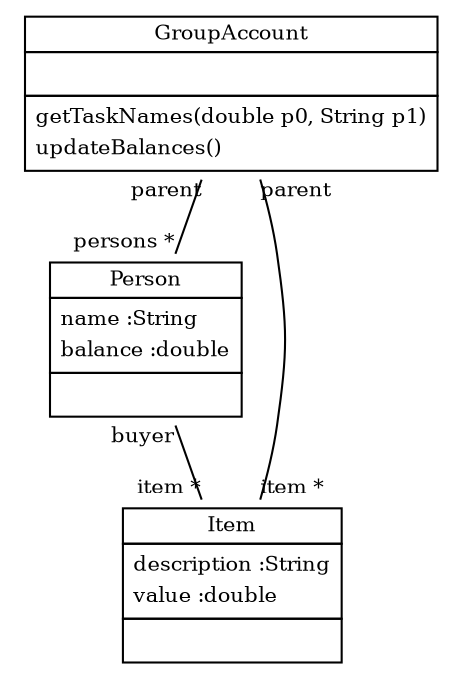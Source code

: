 
 digraph ClassDiagram {
    node [shape = none, fontsize = 10]; 
    edge [fontsize = 10];
    
    
    _GroupAccount [label=<<table border='0' cellborder='1' cellspacing='0'> <tr> <td HREF="../src/GroupAccount.java">GroupAccount</td> </tr> <tr><td><table border='0' cellborder='0' cellspacing='0'> <tr><td> </td></tr> </table></td></tr> <tr><td><table border='0' cellborder='0' cellspacing='0'> <tr><td align='left'>getTaskNames(double p0, String p1)</td></tr> <tr><td align='left'>updateBalances()</td></tr>  </table></td></tr> </table>>];
    _Person [label=<<table border='0' cellborder='1' cellspacing='0'> <tr> <td HREF="../src/Person.java">Person</td> </tr> <tr><td><table border='0' cellborder='0' cellspacing='0'> <tr><td align='left'>name :String</td></tr> <tr><td align='left'>balance :double</td></tr>  </table></td></tr> <tr><td><table border='0' cellborder='0' cellspacing='0'> <tr><td> </td></tr> </table></td></tr> </table>>];
    _Item [label=<<table border='0' cellborder='1' cellspacing='0'> <tr> <td HREF="../src/Item.java">Item</td> </tr> <tr><td><table border='0' cellborder='0' cellspacing='0'> <tr><td align='left'>description :String</td></tr> <tr><td align='left'>value :double</td></tr>  </table></td></tr> <tr><td><table border='0' cellborder='0' cellspacing='0'> <tr><td> </td></tr> </table></td></tr> </table>>];
    
    
    
    _GroupAccount -> _Person [headlabel = "persons *" taillabel = "parent" arrowhead = "none" ];
    _GroupAccount -> _Item [headlabel = "item *" taillabel = "parent" arrowhead = "none" ];
    _Person -> _Item [headlabel = "item *" taillabel = "buyer" arrowhead = "none" ];
}
